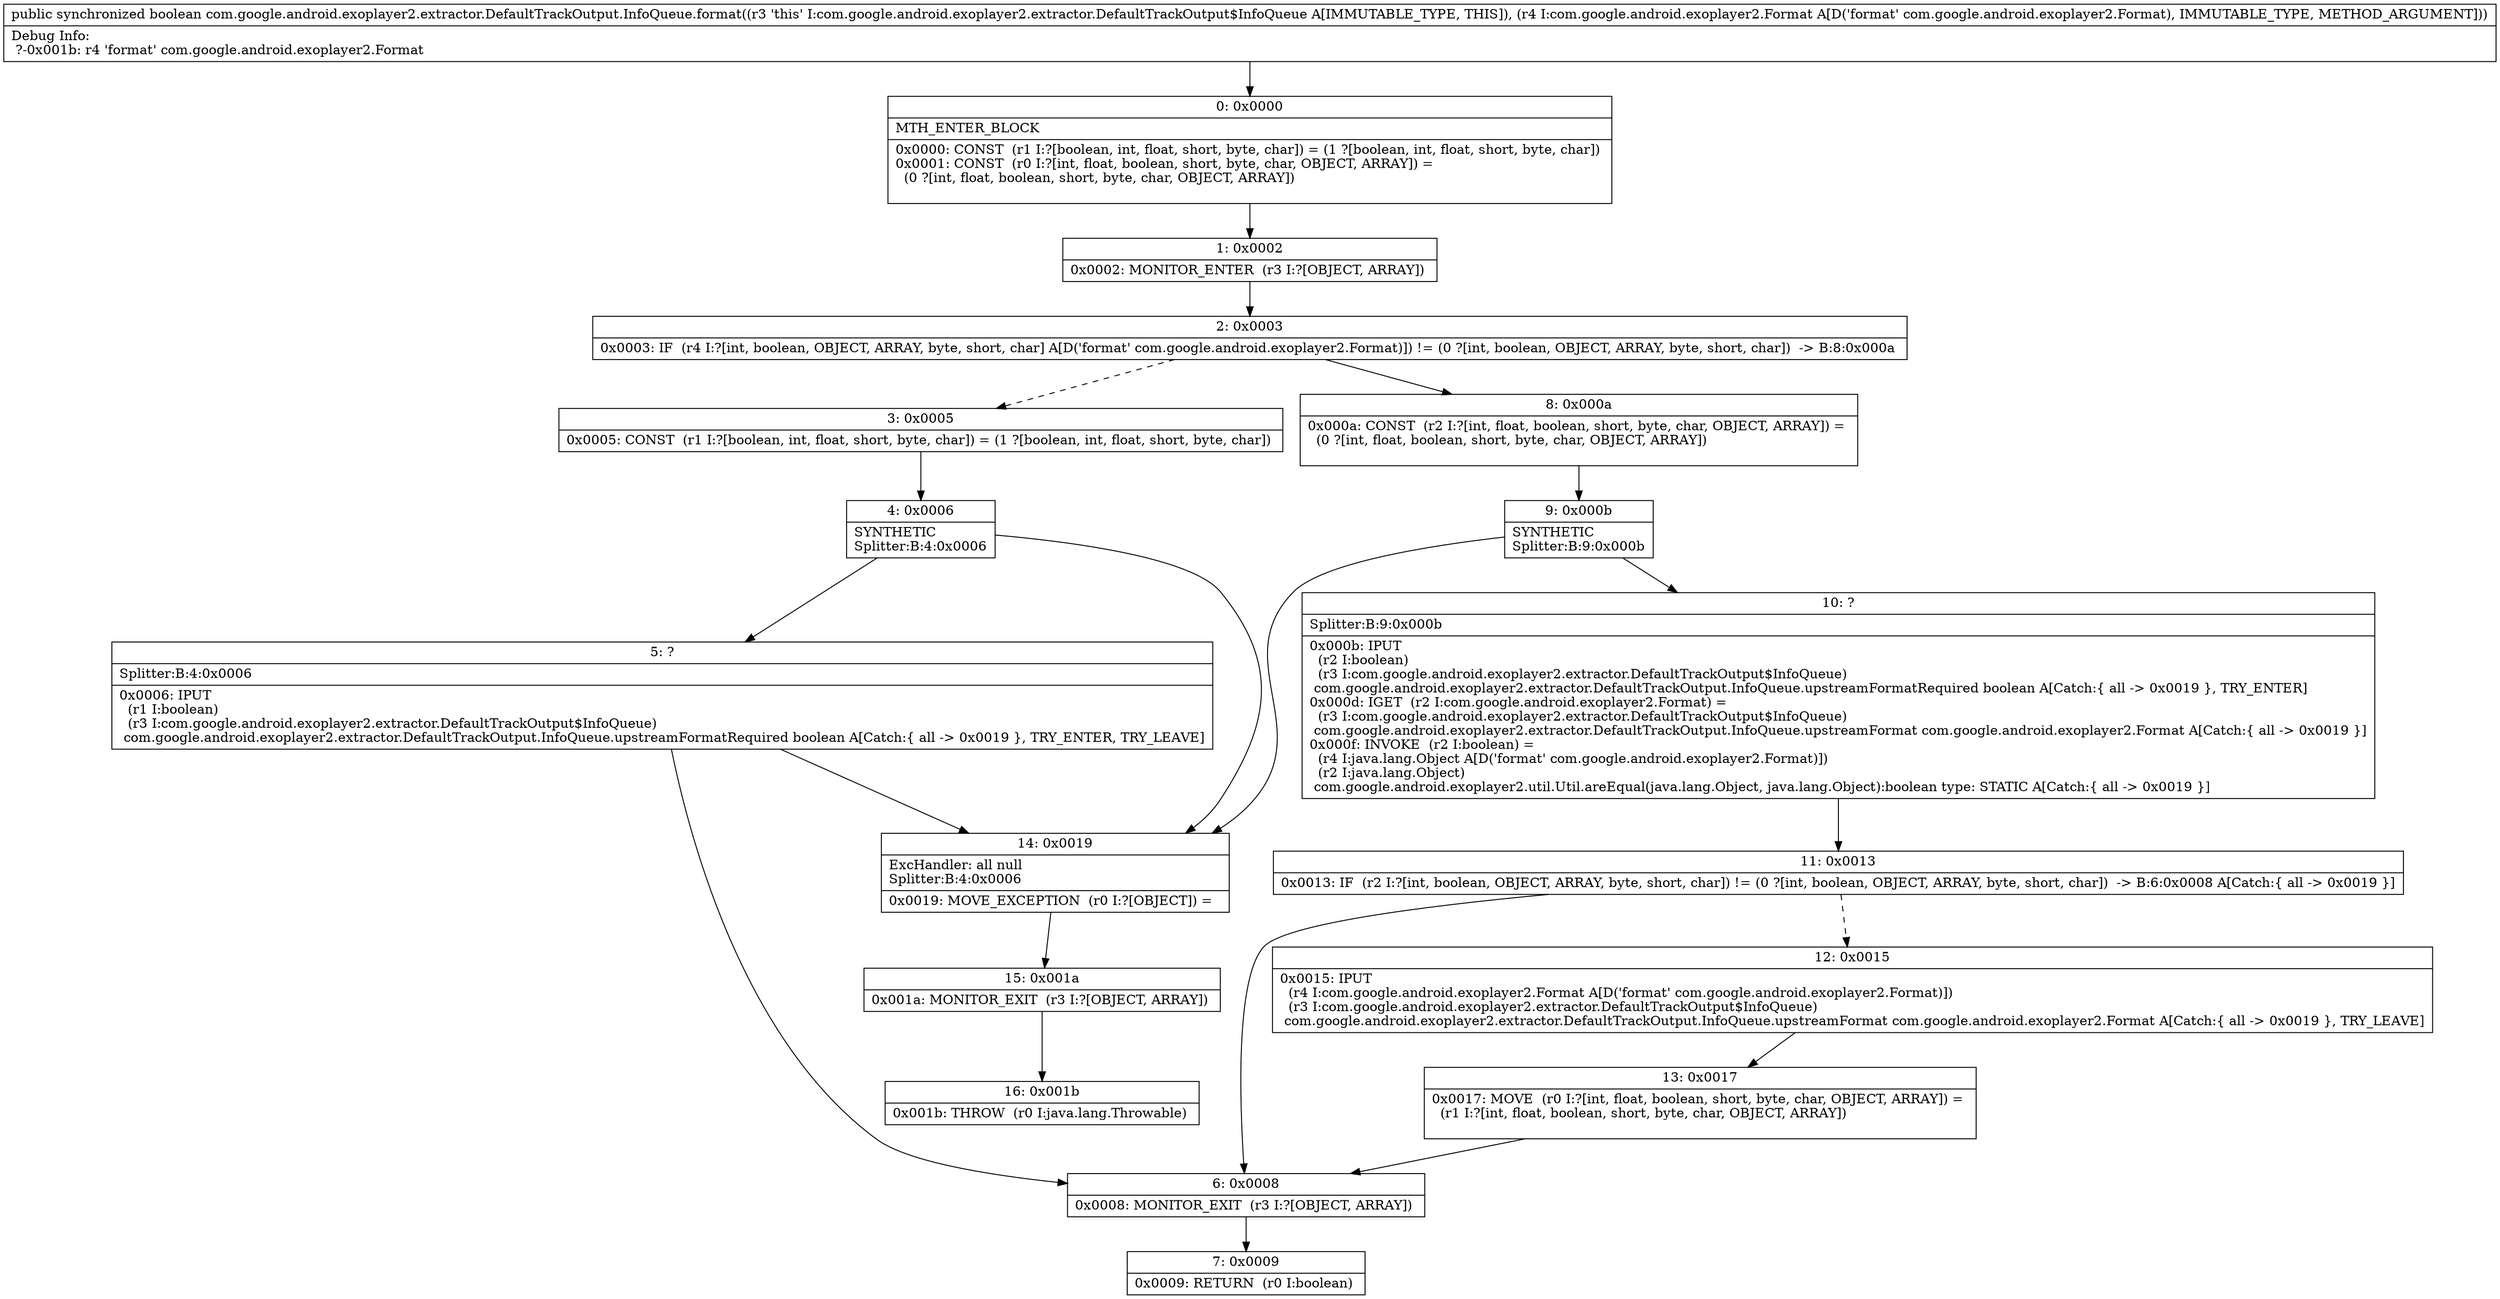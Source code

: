 digraph "CFG forcom.google.android.exoplayer2.extractor.DefaultTrackOutput.InfoQueue.format(Lcom\/google\/android\/exoplayer2\/Format;)Z" {
Node_0 [shape=record,label="{0\:\ 0x0000|MTH_ENTER_BLOCK\l|0x0000: CONST  (r1 I:?[boolean, int, float, short, byte, char]) = (1 ?[boolean, int, float, short, byte, char]) \l0x0001: CONST  (r0 I:?[int, float, boolean, short, byte, char, OBJECT, ARRAY]) = \l  (0 ?[int, float, boolean, short, byte, char, OBJECT, ARRAY])\l \l}"];
Node_1 [shape=record,label="{1\:\ 0x0002|0x0002: MONITOR_ENTER  (r3 I:?[OBJECT, ARRAY]) \l}"];
Node_2 [shape=record,label="{2\:\ 0x0003|0x0003: IF  (r4 I:?[int, boolean, OBJECT, ARRAY, byte, short, char] A[D('format' com.google.android.exoplayer2.Format)]) != (0 ?[int, boolean, OBJECT, ARRAY, byte, short, char])  \-\> B:8:0x000a \l}"];
Node_3 [shape=record,label="{3\:\ 0x0005|0x0005: CONST  (r1 I:?[boolean, int, float, short, byte, char]) = (1 ?[boolean, int, float, short, byte, char]) \l}"];
Node_4 [shape=record,label="{4\:\ 0x0006|SYNTHETIC\lSplitter:B:4:0x0006\l}"];
Node_5 [shape=record,label="{5\:\ ?|Splitter:B:4:0x0006\l|0x0006: IPUT  \l  (r1 I:boolean)\l  (r3 I:com.google.android.exoplayer2.extractor.DefaultTrackOutput$InfoQueue)\l com.google.android.exoplayer2.extractor.DefaultTrackOutput.InfoQueue.upstreamFormatRequired boolean A[Catch:\{ all \-\> 0x0019 \}, TRY_ENTER, TRY_LEAVE]\l}"];
Node_6 [shape=record,label="{6\:\ 0x0008|0x0008: MONITOR_EXIT  (r3 I:?[OBJECT, ARRAY]) \l}"];
Node_7 [shape=record,label="{7\:\ 0x0009|0x0009: RETURN  (r0 I:boolean) \l}"];
Node_8 [shape=record,label="{8\:\ 0x000a|0x000a: CONST  (r2 I:?[int, float, boolean, short, byte, char, OBJECT, ARRAY]) = \l  (0 ?[int, float, boolean, short, byte, char, OBJECT, ARRAY])\l \l}"];
Node_9 [shape=record,label="{9\:\ 0x000b|SYNTHETIC\lSplitter:B:9:0x000b\l}"];
Node_10 [shape=record,label="{10\:\ ?|Splitter:B:9:0x000b\l|0x000b: IPUT  \l  (r2 I:boolean)\l  (r3 I:com.google.android.exoplayer2.extractor.DefaultTrackOutput$InfoQueue)\l com.google.android.exoplayer2.extractor.DefaultTrackOutput.InfoQueue.upstreamFormatRequired boolean A[Catch:\{ all \-\> 0x0019 \}, TRY_ENTER]\l0x000d: IGET  (r2 I:com.google.android.exoplayer2.Format) = \l  (r3 I:com.google.android.exoplayer2.extractor.DefaultTrackOutput$InfoQueue)\l com.google.android.exoplayer2.extractor.DefaultTrackOutput.InfoQueue.upstreamFormat com.google.android.exoplayer2.Format A[Catch:\{ all \-\> 0x0019 \}]\l0x000f: INVOKE  (r2 I:boolean) = \l  (r4 I:java.lang.Object A[D('format' com.google.android.exoplayer2.Format)])\l  (r2 I:java.lang.Object)\l com.google.android.exoplayer2.util.Util.areEqual(java.lang.Object, java.lang.Object):boolean type: STATIC A[Catch:\{ all \-\> 0x0019 \}]\l}"];
Node_11 [shape=record,label="{11\:\ 0x0013|0x0013: IF  (r2 I:?[int, boolean, OBJECT, ARRAY, byte, short, char]) != (0 ?[int, boolean, OBJECT, ARRAY, byte, short, char])  \-\> B:6:0x0008 A[Catch:\{ all \-\> 0x0019 \}]\l}"];
Node_12 [shape=record,label="{12\:\ 0x0015|0x0015: IPUT  \l  (r4 I:com.google.android.exoplayer2.Format A[D('format' com.google.android.exoplayer2.Format)])\l  (r3 I:com.google.android.exoplayer2.extractor.DefaultTrackOutput$InfoQueue)\l com.google.android.exoplayer2.extractor.DefaultTrackOutput.InfoQueue.upstreamFormat com.google.android.exoplayer2.Format A[Catch:\{ all \-\> 0x0019 \}, TRY_LEAVE]\l}"];
Node_13 [shape=record,label="{13\:\ 0x0017|0x0017: MOVE  (r0 I:?[int, float, boolean, short, byte, char, OBJECT, ARRAY]) = \l  (r1 I:?[int, float, boolean, short, byte, char, OBJECT, ARRAY])\l \l}"];
Node_14 [shape=record,label="{14\:\ 0x0019|ExcHandler: all null\lSplitter:B:4:0x0006\l|0x0019: MOVE_EXCEPTION  (r0 I:?[OBJECT]) =  \l}"];
Node_15 [shape=record,label="{15\:\ 0x001a|0x001a: MONITOR_EXIT  (r3 I:?[OBJECT, ARRAY]) \l}"];
Node_16 [shape=record,label="{16\:\ 0x001b|0x001b: THROW  (r0 I:java.lang.Throwable) \l}"];
MethodNode[shape=record,label="{public synchronized boolean com.google.android.exoplayer2.extractor.DefaultTrackOutput.InfoQueue.format((r3 'this' I:com.google.android.exoplayer2.extractor.DefaultTrackOutput$InfoQueue A[IMMUTABLE_TYPE, THIS]), (r4 I:com.google.android.exoplayer2.Format A[D('format' com.google.android.exoplayer2.Format), IMMUTABLE_TYPE, METHOD_ARGUMENT]))  | Debug Info:\l  ?\-0x001b: r4 'format' com.google.android.exoplayer2.Format\l}"];
MethodNode -> Node_0;
Node_0 -> Node_1;
Node_1 -> Node_2;
Node_2 -> Node_3[style=dashed];
Node_2 -> Node_8;
Node_3 -> Node_4;
Node_4 -> Node_5;
Node_4 -> Node_14;
Node_5 -> Node_6;
Node_5 -> Node_14;
Node_6 -> Node_7;
Node_8 -> Node_9;
Node_9 -> Node_10;
Node_9 -> Node_14;
Node_10 -> Node_11;
Node_11 -> Node_6;
Node_11 -> Node_12[style=dashed];
Node_12 -> Node_13;
Node_13 -> Node_6;
Node_14 -> Node_15;
Node_15 -> Node_16;
}

